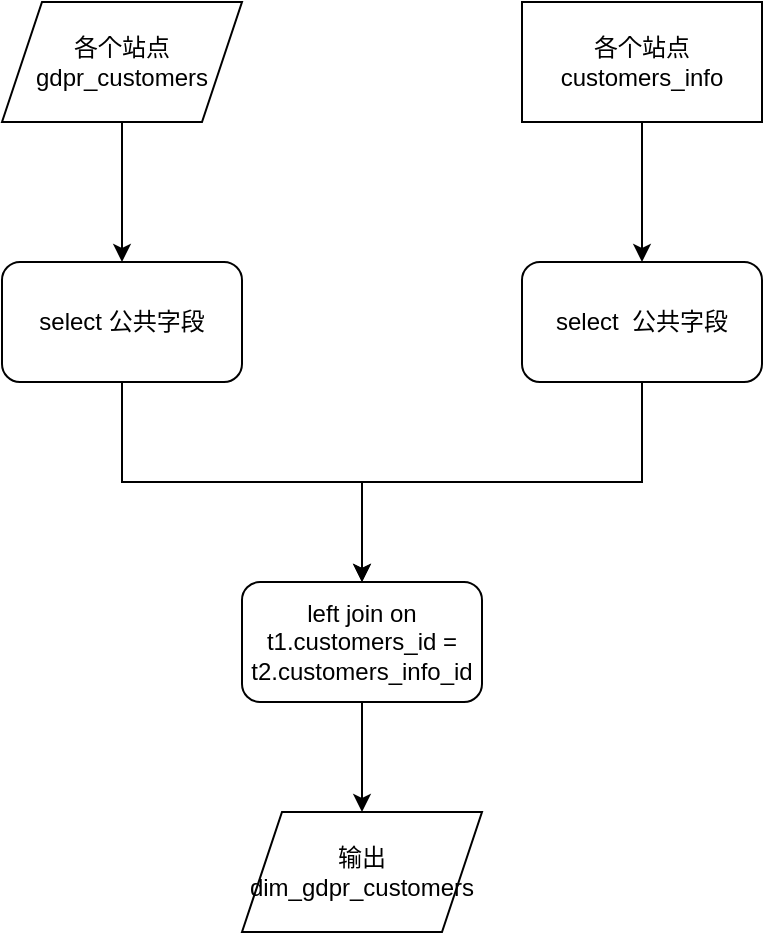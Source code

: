 <mxfile version="14.6.6" type="github">
  <diagram id="-6E6Ulmo4Ajp1IC_htVW" name="Page-1">
    <mxGraphModel dx="1246" dy="677" grid="1" gridSize="10" guides="1" tooltips="1" connect="1" arrows="1" fold="1" page="1" pageScale="1" pageWidth="827" pageHeight="1169" math="0" shadow="0">
      <root>
        <mxCell id="0" />
        <mxCell id="1" parent="0" />
        <mxCell id="dnoHEhGw6WpvXnjdrp3y-4" style="edgeStyle=orthogonalEdgeStyle;rounded=0;orthogonalLoop=1;jettySize=auto;html=1;exitX=0.5;exitY=1;exitDx=0;exitDy=0;" edge="1" parent="1" source="dnoHEhGw6WpvXnjdrp3y-1" target="dnoHEhGw6WpvXnjdrp3y-3">
          <mxGeometry relative="1" as="geometry" />
        </mxCell>
        <mxCell id="dnoHEhGw6WpvXnjdrp3y-1" value="各个站点gdpr_customers" style="shape=parallelogram;perimeter=parallelogramPerimeter;whiteSpace=wrap;html=1;fixedSize=1;" vertex="1" parent="1">
          <mxGeometry x="260" y="150" width="120" height="60" as="geometry" />
        </mxCell>
        <mxCell id="dnoHEhGw6WpvXnjdrp3y-6" style="edgeStyle=orthogonalEdgeStyle;rounded=0;orthogonalLoop=1;jettySize=auto;html=1;exitX=0.5;exitY=1;exitDx=0;exitDy=0;" edge="1" parent="1" source="dnoHEhGw6WpvXnjdrp3y-2" target="dnoHEhGw6WpvXnjdrp3y-5">
          <mxGeometry relative="1" as="geometry" />
        </mxCell>
        <mxCell id="dnoHEhGw6WpvXnjdrp3y-2" value="各个站点customers_info" style="shape=parallelogram;perimeter=parallelogramPerimeter;whiteSpace=wrap;html=1;fixedSize=1;size=0;" vertex="1" parent="1">
          <mxGeometry x="520" y="150" width="120" height="60" as="geometry" />
        </mxCell>
        <mxCell id="dnoHEhGw6WpvXnjdrp3y-8" style="edgeStyle=orthogonalEdgeStyle;rounded=0;orthogonalLoop=1;jettySize=auto;html=1;exitX=0.5;exitY=1;exitDx=0;exitDy=0;entryX=0.5;entryY=0;entryDx=0;entryDy=0;" edge="1" parent="1" source="dnoHEhGw6WpvXnjdrp3y-3" target="dnoHEhGw6WpvXnjdrp3y-7">
          <mxGeometry relative="1" as="geometry" />
        </mxCell>
        <mxCell id="dnoHEhGw6WpvXnjdrp3y-3" value="select 公共字段" style="rounded=1;whiteSpace=wrap;html=1;" vertex="1" parent="1">
          <mxGeometry x="260" y="280" width="120" height="60" as="geometry" />
        </mxCell>
        <mxCell id="dnoHEhGw6WpvXnjdrp3y-9" style="edgeStyle=orthogonalEdgeStyle;rounded=0;orthogonalLoop=1;jettySize=auto;html=1;exitX=0.5;exitY=1;exitDx=0;exitDy=0;" edge="1" parent="1" source="dnoHEhGw6WpvXnjdrp3y-5" target="dnoHEhGw6WpvXnjdrp3y-7">
          <mxGeometry relative="1" as="geometry" />
        </mxCell>
        <mxCell id="dnoHEhGw6WpvXnjdrp3y-5" value="select&amp;nbsp; 公共字段" style="rounded=1;whiteSpace=wrap;html=1;" vertex="1" parent="1">
          <mxGeometry x="520" y="280" width="120" height="60" as="geometry" />
        </mxCell>
        <mxCell id="dnoHEhGw6WpvXnjdrp3y-12" style="edgeStyle=orthogonalEdgeStyle;rounded=0;orthogonalLoop=1;jettySize=auto;html=1;exitX=0.5;exitY=1;exitDx=0;exitDy=0;entryX=0.5;entryY=0;entryDx=0;entryDy=0;" edge="1" parent="1" source="dnoHEhGw6WpvXnjdrp3y-7" target="dnoHEhGw6WpvXnjdrp3y-11">
          <mxGeometry relative="1" as="geometry" />
        </mxCell>
        <mxCell id="dnoHEhGw6WpvXnjdrp3y-7" value="left join on t1.customers_id = t2.customers_info_id" style="rounded=1;whiteSpace=wrap;html=1;" vertex="1" parent="1">
          <mxGeometry x="380" y="440" width="120" height="60" as="geometry" />
        </mxCell>
        <mxCell id="dnoHEhGw6WpvXnjdrp3y-11" value="输出dim_gdpr_customers" style="shape=parallelogram;perimeter=parallelogramPerimeter;whiteSpace=wrap;html=1;fixedSize=1;" vertex="1" parent="1">
          <mxGeometry x="380" y="555" width="120" height="60" as="geometry" />
        </mxCell>
      </root>
    </mxGraphModel>
  </diagram>
</mxfile>
